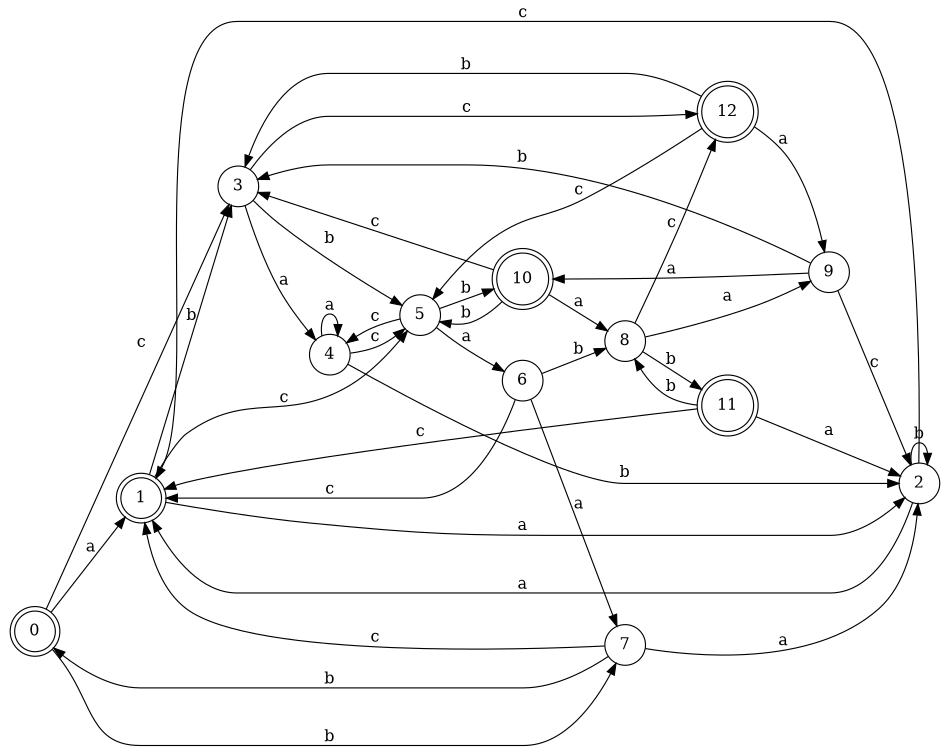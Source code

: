 digraph n11_9 {
__start0 [label="" shape="none"];

rankdir=LR;
size="8,5";

s0 [style="rounded,filled", color="black", fillcolor="white" shape="doublecircle", label="0"];
s1 [style="rounded,filled", color="black", fillcolor="white" shape="doublecircle", label="1"];
s2 [style="filled", color="black", fillcolor="white" shape="circle", label="2"];
s3 [style="filled", color="black", fillcolor="white" shape="circle", label="3"];
s4 [style="filled", color="black", fillcolor="white" shape="circle", label="4"];
s5 [style="filled", color="black", fillcolor="white" shape="circle", label="5"];
s6 [style="filled", color="black", fillcolor="white" shape="circle", label="6"];
s7 [style="filled", color="black", fillcolor="white" shape="circle", label="7"];
s8 [style="filled", color="black", fillcolor="white" shape="circle", label="8"];
s9 [style="filled", color="black", fillcolor="white" shape="circle", label="9"];
s10 [style="rounded,filled", color="black", fillcolor="white" shape="doublecircle", label="10"];
s11 [style="rounded,filled", color="black", fillcolor="white" shape="doublecircle", label="11"];
s12 [style="rounded,filled", color="black", fillcolor="white" shape="doublecircle", label="12"];
s0 -> s1 [label="a"];
s0 -> s7 [label="b"];
s0 -> s3 [label="c"];
s1 -> s2 [label="a"];
s1 -> s3 [label="b"];
s1 -> s5 [label="c"];
s2 -> s1 [label="a"];
s2 -> s2 [label="b"];
s2 -> s1 [label="c"];
s3 -> s4 [label="a"];
s3 -> s5 [label="b"];
s3 -> s12 [label="c"];
s4 -> s4 [label="a"];
s4 -> s2 [label="b"];
s4 -> s5 [label="c"];
s5 -> s6 [label="a"];
s5 -> s10 [label="b"];
s5 -> s4 [label="c"];
s6 -> s7 [label="a"];
s6 -> s8 [label="b"];
s6 -> s1 [label="c"];
s7 -> s2 [label="a"];
s7 -> s0 [label="b"];
s7 -> s1 [label="c"];
s8 -> s9 [label="a"];
s8 -> s11 [label="b"];
s8 -> s12 [label="c"];
s9 -> s10 [label="a"];
s9 -> s3 [label="b"];
s9 -> s2 [label="c"];
s10 -> s8 [label="a"];
s10 -> s5 [label="b"];
s10 -> s3 [label="c"];
s11 -> s2 [label="a"];
s11 -> s8 [label="b"];
s11 -> s1 [label="c"];
s12 -> s9 [label="a"];
s12 -> s3 [label="b"];
s12 -> s5 [label="c"];

}